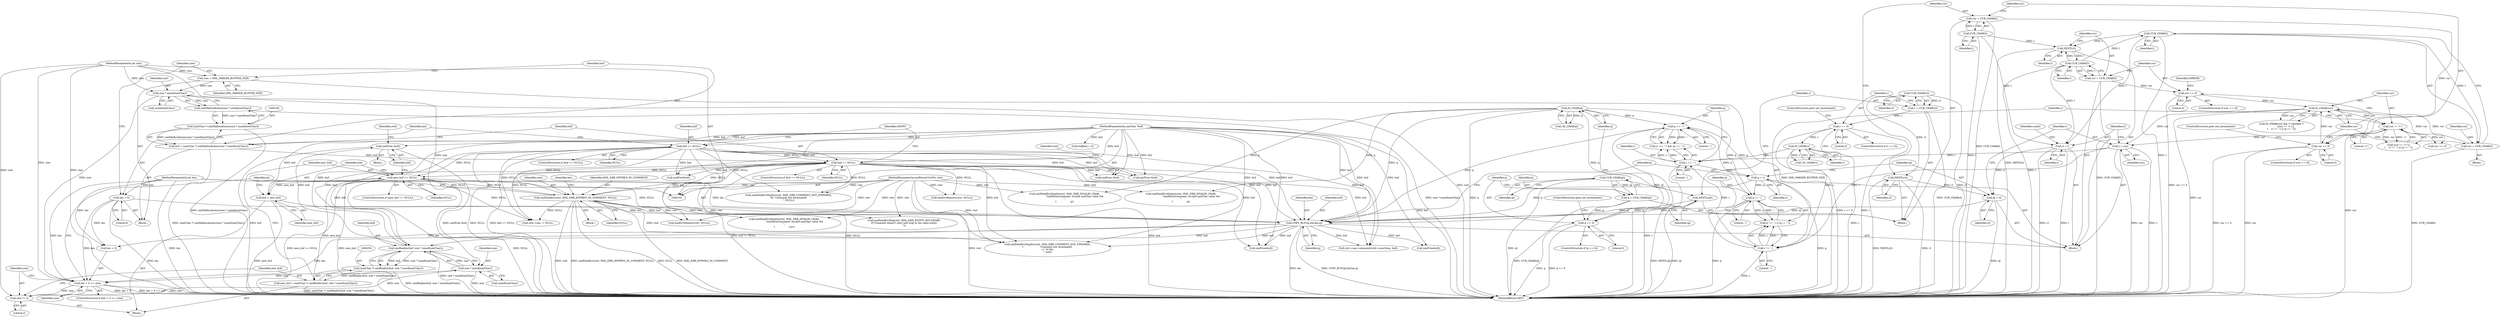 digraph "0_Chrome_d0947db40187f4708c58e64cbd6013faf9eddeed_9@pointer" {
"1000268" [label="(Call,xmlFree (buf))"];
"1000257" [label="(Call,xmlRealloc(buf, size * sizeof(xmlChar)))"];
"1000147" [label="(Call,buf == NULL)"];
"1000137" [label="(Call,buf = (xmlChar *) xmlMallocAtomic(size * sizeof(xmlChar)))"];
"1000139" [label="(Call,(xmlChar *) xmlMallocAtomic(size * sizeof(xmlChar)))"];
"1000141" [label="(Call,xmlMallocAtomic(size * sizeof(xmlChar)))"];
"1000142" [label="(Call,size * sizeof(xmlChar))"];
"1000134" [label="(Call,size = XML_PARSER_BUFFER_SIZE)"];
"1000106" [label="(MethodParameterIn,int size)"];
"1000104" [label="(MethodParameterIn,xmlChar *buf)"];
"1000127" [label="(Call,buf == NULL)"];
"1000277" [label="(Call,COPY_BUF(ql,buf,len,q))"];
"1000285" [label="(Call,ql = rl)"];
"1000291" [label="(Call,rl = l)"];
"1000330" [label="(Call,CUR_CHAR(l))"];
"1000319" [label="(Call,CUR_CHAR(l))"];
"1000315" [label="(Call,NEXTL(l))"];
"1000206" [label="(Call,CUR_CHAR(l))"];
"1000202" [label="(Call,NEXTL(rl))"];
"1000182" [label="(Call,CUR_CHAR(rl))"];
"1000178" [label="(Call,NEXTL(ql))"];
"1000158" [label="(Call,CUR_CHAR(ql))"];
"1000274" [label="(Call,buf = new_buf)"];
"1000264" [label="(Call,new_buf == NULL)"];
"1000253" [label="(Call,new_buf = (xmlChar *) xmlRealloc(buf, size * sizeof(xmlChar)))"];
"1000255" [label="(Call,(xmlChar *) xmlRealloc(buf, size * sizeof(xmlChar)))"];
"1000238" [label="(Call,xmlFatalErr(ctxt, XML_ERR_HYPHEN_IN_COMMENT, NULL))"];
"1000103" [label="(MethodParameterIn,xmlParserCtxtPtr ctxt)"];
"1000105" [label="(MethodParameterIn,int len)"];
"1000131" [label="(Call,len = 0)"];
"1000167" [label="(Call,IS_CHAR(q))"];
"1000161" [label="(Call,q == 0)"];
"1000156" [label="(Call,q = CUR_CHAR(ql))"];
"1000234" [label="(Call,q == '-')"];
"1000225" [label="(Call,q != '-')"];
"1000282" [label="(Call,q = r)"];
"1000231" [label="(Call,r == '-')"];
"1000222" [label="(Call,r != '-')"];
"1000288" [label="(Call,r = cur)"];
"1000215" [label="(Call,IS_CHAR(cur))"];
"1000209" [label="(Call,cur == 0)"];
"1000204" [label="(Call,cur = CUR_CHAR(l))"];
"1000328" [label="(Call,cur = CUR_CHAR(l))"];
"1000322" [label="(Call,cur == 0)"];
"1000317" [label="(Call,cur = CUR_CHAR(l))"];
"1000218" [label="(Call,cur != '>')"];
"1000191" [label="(Call,IS_CHAR(r))"];
"1000185" [label="(Call,r == 0)"];
"1000180" [label="(Call,r = CUR_CHAR(rl))"];
"1000259" [label="(Call,size * sizeof(xmlChar))"];
"1000250" [label="(Call,size *= 2)"];
"1000243" [label="(Call,len + 5 >= size)"];
"1000265" [label="(Identifier,new_buf)"];
"1000326" [label="(Identifier,SHRINK)"];
"1000274" [label="(Call,buf = new_buf)"];
"1000199" [label="(Call,xmlFree (buf))"];
"1000243" [label="(Call,len + 5 >= size)"];
"1000235" [label="(Identifier,q)"];
"1000288" [label="(Call,r = cur)"];
"1000402" [label="(Call,xmlFatalErrMsgStr(ctxt, XML_ERR_COMMENT_NOT_FINISHED,\n\t\t\t \"Comment not terminated\n\", NULL))"];
"1000286" [label="(Identifier,ql)"];
"1000295" [label="(Identifier,count)"];
"1000180" [label="(Call,r = CUR_CHAR(rl))"];
"1000127" [label="(Call,buf == NULL)"];
"1000293" [label="(Identifier,l)"];
"1000207" [label="(Identifier,l)"];
"1000230" [label="(Call,(r == '-') && (q == '-'))"];
"1000191" [label="(Call,IS_CHAR(r))"];
"1000376" [label="(Call,ctxt->sax != NULL)"];
"1000254" [label="(Identifier,new_buf)"];
"1000137" [label="(Call,buf = (xmlChar *) xmlMallocAtomic(size * sizeof(xmlChar)))"];
"1000187" [label="(Literal,0)"];
"1000131" [label="(Call,len = 0)"];
"1000128" [label="(Identifier,buf)"];
"1000175" [label="(Call,xmlFree (buf))"];
"1000161" [label="(Call,q == 0)"];
"1000158" [label="(Call,CUR_CHAR(ql))"];
"1000218" [label="(Call,cur != '>')"];
"1000271" [label="(Identifier,ctxt)"];
"1000134" [label="(Call,size = XML_PARSER_BUFFER_SIZE)"];
"1000330" [label="(Call,CUR_CHAR(l))"];
"1000139" [label="(Call,(xmlChar *) xmlMallocAtomic(size * sizeof(xmlChar)))"];
"1000103" [label="(MethodParameterIn,xmlParserCtxtPtr ctxt)"];
"1000162" [label="(Identifier,q)"];
"1000104" [label="(MethodParameterIn,xmlChar *buf)"];
"1000188" [label="(ControlStructure,goto not_terminated;)"];
"1000290" [label="(Identifier,cur)"];
"1000285" [label="(Call,ql = rl)"];
"1000226" [label="(Identifier,q)"];
"1000206" [label="(Call,CUR_CHAR(l))"];
"1000277" [label="(Call,COPY_BUF(ql,buf,len,q))"];
"1000204" [label="(Call,cur = CUR_CHAR(l))"];
"1000182" [label="(Call,CUR_CHAR(rl))"];
"1000179" [label="(Identifier,ql)"];
"1000232" [label="(Identifier,r)"];
"1000136" [label="(Identifier,XML_PARSER_BUFFER_SIZE)"];
"1000144" [label="(Call,sizeof(xmlChar))"];
"1000266" [label="(Identifier,NULL)"];
"1000275" [label="(Identifier,buf)"];
"1000212" [label="(ControlStructure,goto not_terminated;)"];
"1000205" [label="(Identifier,cur)"];
"1000253" [label="(Call,new_buf = (xmlChar *) xmlRealloc(buf, size * sizeof(xmlChar)))"];
"1000236" [label="(Literal,'-')"];
"1000178" [label="(Call,NEXTL(ql))"];
"1000319" [label="(Call,CUR_CHAR(l))"];
"1000255" [label="(Call,(xmlChar *) xmlRealloc(buf, size * sizeof(xmlChar)))"];
"1000323" [label="(Identifier,cur)"];
"1000147" [label="(Call,buf == NULL)"];
"1000322" [label="(Call,cur == 0)"];
"1000227" [label="(Literal,'-')"];
"1000216" [label="(Identifier,cur)"];
"1000159" [label="(Identifier,ql)"];
"1000238" [label="(Call,xmlFatalErr(ctxt, XML_ERR_HYPHEN_IN_COMMENT, NULL))"];
"1000224" [label="(Literal,'-')"];
"1000231" [label="(Call,r == '-')"];
"1000259" [label="(Call,size * sizeof(xmlChar))"];
"1000222" [label="(Call,r != '-')"];
"1000353" [label="(Call,xmlFatalErrMsgInt(ctxt, XML_ERR_INVALID_CHAR,\n                          \"xmlParseComment: invalid xmlChar value %d\n\",\n\t                  cur))"];
"1000217" [label="(Call,(cur != '>') ||\n\t    (r != '-') || (q != '-'))"];
"1000280" [label="(Identifier,len)"];
"1000234" [label="(Call,q == '-')"];
"1000209" [label="(Call,cur == 0)"];
"1000329" [label="(Identifier,cur)"];
"1000393" [label="(Call,ctxt->sax->comment(ctxt->userData, buf))"];
"1000164" [label="(ControlStructure,goto not_terminated;)"];
"1000143" [label="(Identifier,size)"];
"1000160" [label="(ControlStructure,if (q == 0))"];
"1000126" [label="(ControlStructure,if (buf == NULL))"];
"1000132" [label="(Identifier,len)"];
"1000105" [label="(MethodParameterIn,int len)"];
"1000292" [label="(Identifier,rl)"];
"1000324" [label="(Literal,0)"];
"1000268" [label="(Call,xmlFree (buf))"];
"1000130" [label="(Block,)"];
"1000184" [label="(ControlStructure,if (r == 0))"];
"1000142" [label="(Call,size * sizeof(xmlChar))"];
"1000312" [label="(Call,xmlFree(buf))"];
"1000279" [label="(Identifier,buf)"];
"1000244" [label="(Call,len + 5)"];
"1000106" [label="(MethodParameterIn,int size)"];
"1000151" [label="(Call,xmlErrMemory(ctxt, NULL))"];
"1000332" [label="(Call,buf[len] = 0)"];
"1000315" [label="(Call,NEXTL(l))"];
"1000237" [label="(Block,)"];
"1000264" [label="(Call,new_buf == NULL)"];
"1000221" [label="(Call,(r != '-') || (q != '-'))"];
"1000166" [label="(Call,!IS_CHAR(q))"];
"1000325" [label="(Block,)"];
"1000270" [label="(Call,xmlErrMemory(ctxt, NULL))"];
"1000240" [label="(Identifier,XML_ERR_HYPHEN_IN_COMMENT)"];
"1000133" [label="(Literal,0)"];
"1000141" [label="(Call,xmlMallocAtomic(size * sizeof(xmlChar)))"];
"1000328" [label="(Call,cur = CUR_CHAR(l))"];
"1000276" [label="(Identifier,new_buf)"];
"1000407" [label="(Call,xmlFree(buf))"];
"1000129" [label="(Identifier,NULL)"];
"1000190" [label="(Call,!IS_CHAR(r))"];
"1000186" [label="(Identifier,r)"];
"1000342" [label="(Call,xmlFatalErrMsgStr(ctxt, XML_ERR_COMMENT_NOT_FINISHED,\n\t                     \"Comment not terminated \n<!--%.50s\n\", buf))"];
"1000208" [label="(ControlStructure,if (cur == 0))"];
"1000320" [label="(Identifier,l)"];
"1000156" [label="(Call,q = CUR_CHAR(ql))"];
"1000257" [label="(Call,xmlRealloc(buf, size * sizeof(xmlChar)))"];
"1000211" [label="(Literal,0)"];
"1000263" [label="(ControlStructure,if (new_buf == NULL))"];
"1000241" [label="(Identifier,NULL)"];
"1000239" [label="(Identifier,ctxt)"];
"1000192" [label="(Identifier,r)"];
"1000183" [label="(Identifier,rl)"];
"1000210" [label="(Identifier,cur)"];
"1000317" [label="(Call,cur = CUR_CHAR(l))"];
"1000107" [label="(Block,)"];
"1000214" [label="(Call,IS_CHAR(cur) && /* checked */\n           ((cur != '>') ||\n\t    (r != '-') || (q != '-')))"];
"1000185" [label="(Call,r == 0)"];
"1000203" [label="(Identifier,rl)"];
"1000252" [label="(Literal,2)"];
"1000233" [label="(Literal,'-')"];
"1000316" [label="(Identifier,l)"];
"1000155" [label="(Identifier,GROW)"];
"1000202" [label="(Call,NEXTL(rl))"];
"1000248" [label="(Block,)"];
"1000338" [label="(Call,cur == 0)"];
"1000146" [label="(ControlStructure,if (buf == NULL))"];
"1000283" [label="(Identifier,q)"];
"1000247" [label="(Identifier,size)"];
"1000138" [label="(Identifier,buf)"];
"1000220" [label="(Literal,'>')"];
"1000219" [label="(Identifier,cur)"];
"1000410" [label="(MethodReturn,RET)"];
"1000267" [label="(Block,)"];
"1000170" [label="(Call,xmlFatalErrMsgInt(ctxt, XML_ERR_INVALID_CHAR,\n                          \"xmlParseComment: invalid xmlChar value %d\n\",\n\t                  q))"];
"1000291" [label="(Call,rl = l)"];
"1000163" [label="(Literal,0)"];
"1000223" [label="(Identifier,r)"];
"1000278" [label="(Identifier,ql)"];
"1000157" [label="(Identifier,q)"];
"1000242" [label="(ControlStructure,if (len + 5 >= size))"];
"1000167" [label="(Call,IS_CHAR(q))"];
"1000251" [label="(Identifier,size)"];
"1000194" [label="(Call,xmlFatalErrMsgInt(ctxt, XML_ERR_INVALID_CHAR,\n                          \"xmlParseComment: invalid xmlChar value %d\n\",\n\t                  q))"];
"1000225" [label="(Call,q != '-')"];
"1000369" [label="(Call,xmlFatalErrMsg(ctxt, XML_ERR_ENTITY_BOUNDARY,\n\t\t\"Comment doesn't start and stop in the same entity\n\"))"];
"1000284" [label="(Identifier,r)"];
"1000258" [label="(Identifier,buf)"];
"1000135" [label="(Identifier,size)"];
"1000260" [label="(Identifier,size)"];
"1000398" [label="(Call,xmlFree(buf))"];
"1000168" [label="(Identifier,q)"];
"1000152" [label="(Identifier,ctxt)"];
"1000318" [label="(Identifier,cur)"];
"1000281" [label="(Identifier,q)"];
"1000269" [label="(Identifier,buf)"];
"1000282" [label="(Call,q = r)"];
"1000149" [label="(Identifier,NULL)"];
"1000287" [label="(Identifier,rl)"];
"1000228" [label="(Block,)"];
"1000289" [label="(Identifier,r)"];
"1000181" [label="(Identifier,r)"];
"1000321" [label="(ControlStructure,if (cur == 0))"];
"1000261" [label="(Call,sizeof(xmlChar))"];
"1000245" [label="(Identifier,len)"];
"1000250" [label="(Call,size *= 2)"];
"1000148" [label="(Identifier,buf)"];
"1000331" [label="(Identifier,l)"];
"1000215" [label="(Call,IS_CHAR(cur))"];
"1000268" -> "1000267"  [label="AST: "];
"1000268" -> "1000269"  [label="CFG: "];
"1000269" -> "1000268"  [label="AST: "];
"1000271" -> "1000268"  [label="CFG: "];
"1000268" -> "1000410"  [label="DDG: buf"];
"1000268" -> "1000410"  [label="DDG: xmlFree (buf)"];
"1000257" -> "1000268"  [label="DDG: buf"];
"1000104" -> "1000268"  [label="DDG: buf"];
"1000257" -> "1000255"  [label="AST: "];
"1000257" -> "1000259"  [label="CFG: "];
"1000258" -> "1000257"  [label="AST: "];
"1000259" -> "1000257"  [label="AST: "];
"1000255" -> "1000257"  [label="CFG: "];
"1000257" -> "1000410"  [label="DDG: size * sizeof(xmlChar)"];
"1000257" -> "1000255"  [label="DDG: buf"];
"1000257" -> "1000255"  [label="DDG: size * sizeof(xmlChar)"];
"1000147" -> "1000257"  [label="DDG: buf"];
"1000127" -> "1000257"  [label="DDG: buf"];
"1000277" -> "1000257"  [label="DDG: buf"];
"1000104" -> "1000257"  [label="DDG: buf"];
"1000259" -> "1000257"  [label="DDG: size"];
"1000147" -> "1000146"  [label="AST: "];
"1000147" -> "1000149"  [label="CFG: "];
"1000148" -> "1000147"  [label="AST: "];
"1000149" -> "1000147"  [label="AST: "];
"1000152" -> "1000147"  [label="CFG: "];
"1000155" -> "1000147"  [label="CFG: "];
"1000147" -> "1000410"  [label="DDG: NULL"];
"1000147" -> "1000410"  [label="DDG: buf"];
"1000147" -> "1000410"  [label="DDG: buf == NULL"];
"1000137" -> "1000147"  [label="DDG: buf"];
"1000104" -> "1000147"  [label="DDG: buf"];
"1000127" -> "1000147"  [label="DDG: NULL"];
"1000147" -> "1000151"  [label="DDG: NULL"];
"1000147" -> "1000175"  [label="DDG: buf"];
"1000147" -> "1000199"  [label="DDG: buf"];
"1000147" -> "1000238"  [label="DDG: NULL"];
"1000147" -> "1000264"  [label="DDG: NULL"];
"1000147" -> "1000277"  [label="DDG: buf"];
"1000147" -> "1000342"  [label="DDG: buf"];
"1000147" -> "1000376"  [label="DDG: NULL"];
"1000147" -> "1000393"  [label="DDG: buf"];
"1000147" -> "1000398"  [label="DDG: buf"];
"1000147" -> "1000402"  [label="DDG: NULL"];
"1000147" -> "1000407"  [label="DDG: buf"];
"1000137" -> "1000130"  [label="AST: "];
"1000137" -> "1000139"  [label="CFG: "];
"1000138" -> "1000137"  [label="AST: "];
"1000139" -> "1000137"  [label="AST: "];
"1000148" -> "1000137"  [label="CFG: "];
"1000137" -> "1000410"  [label="DDG: (xmlChar *) xmlMallocAtomic(size * sizeof(xmlChar))"];
"1000139" -> "1000137"  [label="DDG: xmlMallocAtomic(size * sizeof(xmlChar))"];
"1000104" -> "1000137"  [label="DDG: buf"];
"1000139" -> "1000141"  [label="CFG: "];
"1000140" -> "1000139"  [label="AST: "];
"1000141" -> "1000139"  [label="AST: "];
"1000139" -> "1000410"  [label="DDG: xmlMallocAtomic(size * sizeof(xmlChar))"];
"1000141" -> "1000139"  [label="DDG: size * sizeof(xmlChar)"];
"1000141" -> "1000142"  [label="CFG: "];
"1000142" -> "1000141"  [label="AST: "];
"1000141" -> "1000410"  [label="DDG: size * sizeof(xmlChar)"];
"1000142" -> "1000141"  [label="DDG: size"];
"1000142" -> "1000144"  [label="CFG: "];
"1000143" -> "1000142"  [label="AST: "];
"1000144" -> "1000142"  [label="AST: "];
"1000142" -> "1000410"  [label="DDG: size"];
"1000134" -> "1000142"  [label="DDG: size"];
"1000106" -> "1000142"  [label="DDG: size"];
"1000142" -> "1000243"  [label="DDG: size"];
"1000134" -> "1000130"  [label="AST: "];
"1000134" -> "1000136"  [label="CFG: "];
"1000135" -> "1000134"  [label="AST: "];
"1000136" -> "1000134"  [label="AST: "];
"1000138" -> "1000134"  [label="CFG: "];
"1000134" -> "1000410"  [label="DDG: XML_PARSER_BUFFER_SIZE"];
"1000106" -> "1000134"  [label="DDG: size"];
"1000106" -> "1000102"  [label="AST: "];
"1000106" -> "1000410"  [label="DDG: size"];
"1000106" -> "1000243"  [label="DDG: size"];
"1000106" -> "1000250"  [label="DDG: size"];
"1000106" -> "1000259"  [label="DDG: size"];
"1000104" -> "1000102"  [label="AST: "];
"1000104" -> "1000410"  [label="DDG: buf"];
"1000104" -> "1000127"  [label="DDG: buf"];
"1000104" -> "1000175"  [label="DDG: buf"];
"1000104" -> "1000199"  [label="DDG: buf"];
"1000104" -> "1000274"  [label="DDG: buf"];
"1000104" -> "1000277"  [label="DDG: buf"];
"1000104" -> "1000312"  [label="DDG: buf"];
"1000104" -> "1000332"  [label="DDG: buf"];
"1000104" -> "1000342"  [label="DDG: buf"];
"1000104" -> "1000393"  [label="DDG: buf"];
"1000104" -> "1000398"  [label="DDG: buf"];
"1000104" -> "1000407"  [label="DDG: buf"];
"1000127" -> "1000126"  [label="AST: "];
"1000127" -> "1000129"  [label="CFG: "];
"1000128" -> "1000127"  [label="AST: "];
"1000129" -> "1000127"  [label="AST: "];
"1000132" -> "1000127"  [label="CFG: "];
"1000155" -> "1000127"  [label="CFG: "];
"1000127" -> "1000410"  [label="DDG: NULL"];
"1000127" -> "1000410"  [label="DDG: buf == NULL"];
"1000127" -> "1000175"  [label="DDG: buf"];
"1000127" -> "1000199"  [label="DDG: buf"];
"1000127" -> "1000238"  [label="DDG: NULL"];
"1000127" -> "1000264"  [label="DDG: NULL"];
"1000127" -> "1000277"  [label="DDG: buf"];
"1000127" -> "1000342"  [label="DDG: buf"];
"1000127" -> "1000376"  [label="DDG: NULL"];
"1000127" -> "1000393"  [label="DDG: buf"];
"1000127" -> "1000398"  [label="DDG: buf"];
"1000127" -> "1000402"  [label="DDG: NULL"];
"1000127" -> "1000407"  [label="DDG: buf"];
"1000277" -> "1000228"  [label="AST: "];
"1000277" -> "1000281"  [label="CFG: "];
"1000278" -> "1000277"  [label="AST: "];
"1000279" -> "1000277"  [label="AST: "];
"1000280" -> "1000277"  [label="AST: "];
"1000281" -> "1000277"  [label="AST: "];
"1000283" -> "1000277"  [label="CFG: "];
"1000277" -> "1000410"  [label="DDG: len"];
"1000277" -> "1000410"  [label="DDG: COPY_BUF(ql,buf,len,q)"];
"1000277" -> "1000243"  [label="DDG: len"];
"1000277" -> "1000244"  [label="DDG: len"];
"1000285" -> "1000277"  [label="DDG: ql"];
"1000178" -> "1000277"  [label="DDG: ql"];
"1000274" -> "1000277"  [label="DDG: buf"];
"1000105" -> "1000277"  [label="DDG: len"];
"1000131" -> "1000277"  [label="DDG: len"];
"1000167" -> "1000277"  [label="DDG: q"];
"1000234" -> "1000277"  [label="DDG: q"];
"1000225" -> "1000277"  [label="DDG: q"];
"1000282" -> "1000277"  [label="DDG: q"];
"1000277" -> "1000312"  [label="DDG: buf"];
"1000277" -> "1000342"  [label="DDG: buf"];
"1000277" -> "1000393"  [label="DDG: buf"];
"1000277" -> "1000398"  [label="DDG: buf"];
"1000285" -> "1000228"  [label="AST: "];
"1000285" -> "1000287"  [label="CFG: "];
"1000286" -> "1000285"  [label="AST: "];
"1000287" -> "1000285"  [label="AST: "];
"1000289" -> "1000285"  [label="CFG: "];
"1000285" -> "1000410"  [label="DDG: ql"];
"1000291" -> "1000285"  [label="DDG: rl"];
"1000202" -> "1000285"  [label="DDG: rl"];
"1000291" -> "1000228"  [label="AST: "];
"1000291" -> "1000293"  [label="CFG: "];
"1000292" -> "1000291"  [label="AST: "];
"1000293" -> "1000291"  [label="AST: "];
"1000295" -> "1000291"  [label="CFG: "];
"1000291" -> "1000410"  [label="DDG: rl"];
"1000291" -> "1000410"  [label="DDG: l"];
"1000330" -> "1000291"  [label="DDG: l"];
"1000206" -> "1000291"  [label="DDG: l"];
"1000319" -> "1000291"  [label="DDG: l"];
"1000330" -> "1000328"  [label="AST: "];
"1000330" -> "1000331"  [label="CFG: "];
"1000331" -> "1000330"  [label="AST: "];
"1000328" -> "1000330"  [label="CFG: "];
"1000330" -> "1000410"  [label="DDG: l"];
"1000330" -> "1000315"  [label="DDG: l"];
"1000330" -> "1000328"  [label="DDG: l"];
"1000319" -> "1000330"  [label="DDG: l"];
"1000319" -> "1000317"  [label="AST: "];
"1000319" -> "1000320"  [label="CFG: "];
"1000320" -> "1000319"  [label="AST: "];
"1000317" -> "1000319"  [label="CFG: "];
"1000319" -> "1000410"  [label="DDG: l"];
"1000319" -> "1000315"  [label="DDG: l"];
"1000319" -> "1000317"  [label="DDG: l"];
"1000315" -> "1000319"  [label="DDG: l"];
"1000315" -> "1000228"  [label="AST: "];
"1000315" -> "1000316"  [label="CFG: "];
"1000316" -> "1000315"  [label="AST: "];
"1000318" -> "1000315"  [label="CFG: "];
"1000315" -> "1000410"  [label="DDG: NEXTL(l)"];
"1000206" -> "1000315"  [label="DDG: l"];
"1000206" -> "1000204"  [label="AST: "];
"1000206" -> "1000207"  [label="CFG: "];
"1000207" -> "1000206"  [label="AST: "];
"1000204" -> "1000206"  [label="CFG: "];
"1000206" -> "1000410"  [label="DDG: l"];
"1000206" -> "1000204"  [label="DDG: l"];
"1000202" -> "1000107"  [label="AST: "];
"1000202" -> "1000203"  [label="CFG: "];
"1000203" -> "1000202"  [label="AST: "];
"1000205" -> "1000202"  [label="CFG: "];
"1000202" -> "1000410"  [label="DDG: rl"];
"1000202" -> "1000410"  [label="DDG: NEXTL(rl)"];
"1000182" -> "1000202"  [label="DDG: rl"];
"1000182" -> "1000180"  [label="AST: "];
"1000182" -> "1000183"  [label="CFG: "];
"1000183" -> "1000182"  [label="AST: "];
"1000180" -> "1000182"  [label="CFG: "];
"1000182" -> "1000410"  [label="DDG: rl"];
"1000182" -> "1000180"  [label="DDG: rl"];
"1000178" -> "1000107"  [label="AST: "];
"1000178" -> "1000179"  [label="CFG: "];
"1000179" -> "1000178"  [label="AST: "];
"1000181" -> "1000178"  [label="CFG: "];
"1000178" -> "1000410"  [label="DDG: NEXTL(ql)"];
"1000178" -> "1000410"  [label="DDG: ql"];
"1000158" -> "1000178"  [label="DDG: ql"];
"1000158" -> "1000156"  [label="AST: "];
"1000158" -> "1000159"  [label="CFG: "];
"1000159" -> "1000158"  [label="AST: "];
"1000156" -> "1000158"  [label="CFG: "];
"1000158" -> "1000410"  [label="DDG: ql"];
"1000158" -> "1000156"  [label="DDG: ql"];
"1000274" -> "1000248"  [label="AST: "];
"1000274" -> "1000276"  [label="CFG: "];
"1000275" -> "1000274"  [label="AST: "];
"1000276" -> "1000274"  [label="AST: "];
"1000278" -> "1000274"  [label="CFG: "];
"1000274" -> "1000410"  [label="DDG: new_buf"];
"1000264" -> "1000274"  [label="DDG: new_buf"];
"1000264" -> "1000263"  [label="AST: "];
"1000264" -> "1000266"  [label="CFG: "];
"1000265" -> "1000264"  [label="AST: "];
"1000266" -> "1000264"  [label="AST: "];
"1000269" -> "1000264"  [label="CFG: "];
"1000275" -> "1000264"  [label="CFG: "];
"1000264" -> "1000410"  [label="DDG: new_buf"];
"1000264" -> "1000410"  [label="DDG: new_buf == NULL"];
"1000264" -> "1000410"  [label="DDG: NULL"];
"1000264" -> "1000238"  [label="DDG: NULL"];
"1000253" -> "1000264"  [label="DDG: new_buf"];
"1000238" -> "1000264"  [label="DDG: NULL"];
"1000264" -> "1000270"  [label="DDG: NULL"];
"1000264" -> "1000376"  [label="DDG: NULL"];
"1000253" -> "1000248"  [label="AST: "];
"1000253" -> "1000255"  [label="CFG: "];
"1000254" -> "1000253"  [label="AST: "];
"1000255" -> "1000253"  [label="AST: "];
"1000265" -> "1000253"  [label="CFG: "];
"1000253" -> "1000410"  [label="DDG: (xmlChar *) xmlRealloc(buf, size * sizeof(xmlChar))"];
"1000255" -> "1000253"  [label="DDG: xmlRealloc(buf, size * sizeof(xmlChar))"];
"1000256" -> "1000255"  [label="AST: "];
"1000255" -> "1000410"  [label="DDG: xmlRealloc(buf, size * sizeof(xmlChar))"];
"1000238" -> "1000237"  [label="AST: "];
"1000238" -> "1000241"  [label="CFG: "];
"1000239" -> "1000238"  [label="AST: "];
"1000240" -> "1000238"  [label="AST: "];
"1000241" -> "1000238"  [label="AST: "];
"1000245" -> "1000238"  [label="CFG: "];
"1000238" -> "1000410"  [label="DDG: ctxt"];
"1000238" -> "1000410"  [label="DDG: XML_ERR_HYPHEN_IN_COMMENT"];
"1000238" -> "1000410"  [label="DDG: xmlFatalErr(ctxt, XML_ERR_HYPHEN_IN_COMMENT, NULL)"];
"1000238" -> "1000410"  [label="DDG: NULL"];
"1000103" -> "1000238"  [label="DDG: ctxt"];
"1000238" -> "1000270"  [label="DDG: ctxt"];
"1000238" -> "1000342"  [label="DDG: ctxt"];
"1000238" -> "1000353"  [label="DDG: ctxt"];
"1000238" -> "1000369"  [label="DDG: ctxt"];
"1000238" -> "1000376"  [label="DDG: NULL"];
"1000103" -> "1000102"  [label="AST: "];
"1000103" -> "1000410"  [label="DDG: ctxt"];
"1000103" -> "1000151"  [label="DDG: ctxt"];
"1000103" -> "1000170"  [label="DDG: ctxt"];
"1000103" -> "1000194"  [label="DDG: ctxt"];
"1000103" -> "1000270"  [label="DDG: ctxt"];
"1000103" -> "1000342"  [label="DDG: ctxt"];
"1000103" -> "1000353"  [label="DDG: ctxt"];
"1000103" -> "1000369"  [label="DDG: ctxt"];
"1000103" -> "1000402"  [label="DDG: ctxt"];
"1000105" -> "1000102"  [label="AST: "];
"1000105" -> "1000410"  [label="DDG: len"];
"1000105" -> "1000131"  [label="DDG: len"];
"1000105" -> "1000243"  [label="DDG: len"];
"1000105" -> "1000244"  [label="DDG: len"];
"1000131" -> "1000130"  [label="AST: "];
"1000131" -> "1000133"  [label="CFG: "];
"1000132" -> "1000131"  [label="AST: "];
"1000133" -> "1000131"  [label="AST: "];
"1000135" -> "1000131"  [label="CFG: "];
"1000131" -> "1000410"  [label="DDG: len"];
"1000131" -> "1000243"  [label="DDG: len"];
"1000131" -> "1000244"  [label="DDG: len"];
"1000167" -> "1000166"  [label="AST: "];
"1000167" -> "1000168"  [label="CFG: "];
"1000168" -> "1000167"  [label="AST: "];
"1000166" -> "1000167"  [label="CFG: "];
"1000167" -> "1000410"  [label="DDG: q"];
"1000167" -> "1000166"  [label="DDG: q"];
"1000161" -> "1000167"  [label="DDG: q"];
"1000167" -> "1000170"  [label="DDG: q"];
"1000167" -> "1000194"  [label="DDG: q"];
"1000167" -> "1000225"  [label="DDG: q"];
"1000167" -> "1000234"  [label="DDG: q"];
"1000161" -> "1000160"  [label="AST: "];
"1000161" -> "1000163"  [label="CFG: "];
"1000162" -> "1000161"  [label="AST: "];
"1000163" -> "1000161"  [label="AST: "];
"1000164" -> "1000161"  [label="CFG: "];
"1000168" -> "1000161"  [label="CFG: "];
"1000161" -> "1000410"  [label="DDG: q"];
"1000161" -> "1000410"  [label="DDG: q == 0"];
"1000156" -> "1000161"  [label="DDG: q"];
"1000156" -> "1000107"  [label="AST: "];
"1000157" -> "1000156"  [label="AST: "];
"1000162" -> "1000156"  [label="CFG: "];
"1000156" -> "1000410"  [label="DDG: CUR_CHAR(ql)"];
"1000234" -> "1000230"  [label="AST: "];
"1000234" -> "1000236"  [label="CFG: "];
"1000235" -> "1000234"  [label="AST: "];
"1000236" -> "1000234"  [label="AST: "];
"1000230" -> "1000234"  [label="CFG: "];
"1000234" -> "1000410"  [label="DDG: q"];
"1000234" -> "1000230"  [label="DDG: q"];
"1000234" -> "1000230"  [label="DDG: '-'"];
"1000225" -> "1000234"  [label="DDG: q"];
"1000282" -> "1000234"  [label="DDG: q"];
"1000225" -> "1000221"  [label="AST: "];
"1000225" -> "1000227"  [label="CFG: "];
"1000226" -> "1000225"  [label="AST: "];
"1000227" -> "1000225"  [label="AST: "];
"1000221" -> "1000225"  [label="CFG: "];
"1000225" -> "1000410"  [label="DDG: q"];
"1000225" -> "1000221"  [label="DDG: q"];
"1000225" -> "1000221"  [label="DDG: '-'"];
"1000282" -> "1000225"  [label="DDG: q"];
"1000282" -> "1000228"  [label="AST: "];
"1000282" -> "1000284"  [label="CFG: "];
"1000283" -> "1000282"  [label="AST: "];
"1000284" -> "1000282"  [label="AST: "];
"1000286" -> "1000282"  [label="CFG: "];
"1000282" -> "1000410"  [label="DDG: q"];
"1000231" -> "1000282"  [label="DDG: r"];
"1000231" -> "1000230"  [label="AST: "];
"1000231" -> "1000233"  [label="CFG: "];
"1000232" -> "1000231"  [label="AST: "];
"1000233" -> "1000231"  [label="AST: "];
"1000235" -> "1000231"  [label="CFG: "];
"1000230" -> "1000231"  [label="CFG: "];
"1000231" -> "1000410"  [label="DDG: r"];
"1000231" -> "1000230"  [label="DDG: r"];
"1000231" -> "1000230"  [label="DDG: '-'"];
"1000222" -> "1000231"  [label="DDG: r"];
"1000288" -> "1000231"  [label="DDG: r"];
"1000191" -> "1000231"  [label="DDG: r"];
"1000222" -> "1000221"  [label="AST: "];
"1000222" -> "1000224"  [label="CFG: "];
"1000223" -> "1000222"  [label="AST: "];
"1000224" -> "1000222"  [label="AST: "];
"1000226" -> "1000222"  [label="CFG: "];
"1000221" -> "1000222"  [label="CFG: "];
"1000222" -> "1000410"  [label="DDG: r"];
"1000222" -> "1000221"  [label="DDG: r"];
"1000222" -> "1000221"  [label="DDG: '-'"];
"1000288" -> "1000222"  [label="DDG: r"];
"1000191" -> "1000222"  [label="DDG: r"];
"1000288" -> "1000228"  [label="AST: "];
"1000288" -> "1000290"  [label="CFG: "];
"1000289" -> "1000288"  [label="AST: "];
"1000290" -> "1000288"  [label="AST: "];
"1000292" -> "1000288"  [label="CFG: "];
"1000288" -> "1000410"  [label="DDG: cur"];
"1000288" -> "1000410"  [label="DDG: r"];
"1000215" -> "1000288"  [label="DDG: cur"];
"1000218" -> "1000288"  [label="DDG: cur"];
"1000215" -> "1000214"  [label="AST: "];
"1000215" -> "1000216"  [label="CFG: "];
"1000216" -> "1000215"  [label="AST: "];
"1000219" -> "1000215"  [label="CFG: "];
"1000214" -> "1000215"  [label="CFG: "];
"1000215" -> "1000410"  [label="DDG: cur"];
"1000215" -> "1000214"  [label="DDG: cur"];
"1000209" -> "1000215"  [label="DDG: cur"];
"1000328" -> "1000215"  [label="DDG: cur"];
"1000322" -> "1000215"  [label="DDG: cur"];
"1000215" -> "1000218"  [label="DDG: cur"];
"1000215" -> "1000338"  [label="DDG: cur"];
"1000209" -> "1000208"  [label="AST: "];
"1000209" -> "1000211"  [label="CFG: "];
"1000210" -> "1000209"  [label="AST: "];
"1000211" -> "1000209"  [label="AST: "];
"1000212" -> "1000209"  [label="CFG: "];
"1000216" -> "1000209"  [label="CFG: "];
"1000209" -> "1000410"  [label="DDG: cur == 0"];
"1000209" -> "1000410"  [label="DDG: cur"];
"1000204" -> "1000209"  [label="DDG: cur"];
"1000204" -> "1000107"  [label="AST: "];
"1000205" -> "1000204"  [label="AST: "];
"1000210" -> "1000204"  [label="CFG: "];
"1000204" -> "1000410"  [label="DDG: CUR_CHAR(l)"];
"1000328" -> "1000325"  [label="AST: "];
"1000329" -> "1000328"  [label="AST: "];
"1000216" -> "1000328"  [label="CFG: "];
"1000328" -> "1000410"  [label="DDG: CUR_CHAR(l)"];
"1000322" -> "1000321"  [label="AST: "];
"1000322" -> "1000324"  [label="CFG: "];
"1000323" -> "1000322"  [label="AST: "];
"1000324" -> "1000322"  [label="AST: "];
"1000216" -> "1000322"  [label="CFG: "];
"1000326" -> "1000322"  [label="CFG: "];
"1000322" -> "1000410"  [label="DDG: cur == 0"];
"1000317" -> "1000322"  [label="DDG: cur"];
"1000317" -> "1000228"  [label="AST: "];
"1000318" -> "1000317"  [label="AST: "];
"1000323" -> "1000317"  [label="CFG: "];
"1000317" -> "1000410"  [label="DDG: CUR_CHAR(l)"];
"1000218" -> "1000217"  [label="AST: "];
"1000218" -> "1000220"  [label="CFG: "];
"1000219" -> "1000218"  [label="AST: "];
"1000220" -> "1000218"  [label="AST: "];
"1000223" -> "1000218"  [label="CFG: "];
"1000217" -> "1000218"  [label="CFG: "];
"1000218" -> "1000410"  [label="DDG: cur"];
"1000218" -> "1000217"  [label="DDG: cur"];
"1000218" -> "1000217"  [label="DDG: '>'"];
"1000218" -> "1000338"  [label="DDG: cur"];
"1000191" -> "1000190"  [label="AST: "];
"1000191" -> "1000192"  [label="CFG: "];
"1000192" -> "1000191"  [label="AST: "];
"1000190" -> "1000191"  [label="CFG: "];
"1000191" -> "1000410"  [label="DDG: r"];
"1000191" -> "1000190"  [label="DDG: r"];
"1000185" -> "1000191"  [label="DDG: r"];
"1000185" -> "1000184"  [label="AST: "];
"1000185" -> "1000187"  [label="CFG: "];
"1000186" -> "1000185"  [label="AST: "];
"1000187" -> "1000185"  [label="AST: "];
"1000188" -> "1000185"  [label="CFG: "];
"1000192" -> "1000185"  [label="CFG: "];
"1000185" -> "1000410"  [label="DDG: r"];
"1000185" -> "1000410"  [label="DDG: r == 0"];
"1000180" -> "1000185"  [label="DDG: r"];
"1000180" -> "1000107"  [label="AST: "];
"1000181" -> "1000180"  [label="AST: "];
"1000186" -> "1000180"  [label="CFG: "];
"1000180" -> "1000410"  [label="DDG: CUR_CHAR(rl)"];
"1000259" -> "1000261"  [label="CFG: "];
"1000260" -> "1000259"  [label="AST: "];
"1000261" -> "1000259"  [label="AST: "];
"1000259" -> "1000410"  [label="DDG: size"];
"1000259" -> "1000243"  [label="DDG: size"];
"1000250" -> "1000259"  [label="DDG: size"];
"1000250" -> "1000248"  [label="AST: "];
"1000250" -> "1000252"  [label="CFG: "];
"1000251" -> "1000250"  [label="AST: "];
"1000252" -> "1000250"  [label="AST: "];
"1000254" -> "1000250"  [label="CFG: "];
"1000243" -> "1000250"  [label="DDG: size"];
"1000243" -> "1000242"  [label="AST: "];
"1000243" -> "1000247"  [label="CFG: "];
"1000244" -> "1000243"  [label="AST: "];
"1000247" -> "1000243"  [label="AST: "];
"1000251" -> "1000243"  [label="CFG: "];
"1000278" -> "1000243"  [label="CFG: "];
"1000243" -> "1000410"  [label="DDG: len + 5"];
"1000243" -> "1000410"  [label="DDG: len + 5 >= size"];
"1000243" -> "1000410"  [label="DDG: size"];
}

